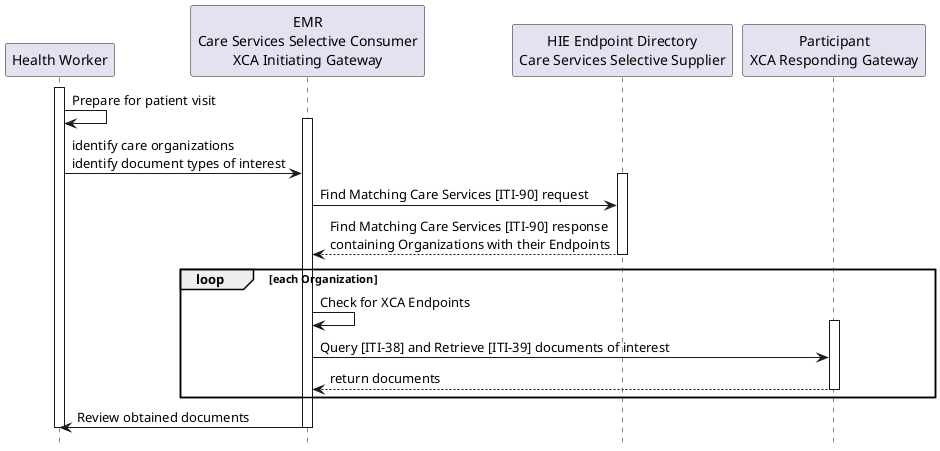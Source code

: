 @startuml
hide footbox
participant "Health Worker" as HW
participant "EMR\nCare Services Selective Consumer\nXCA Initiating Gateway" as EMR
participant "HIE Endpoint Directory\nCare Services Selective Supplier" as Directory
participant "Participant\nXCA Responding Gateway" as Responder67

activate HW
HW -> HW: Prepare for patient visit
activate EMR
HW -> EMR: identify care organizations\nidentify document types of interest
activate Directory
EMR-> Directory: Find Matching Care Services [ITI-90] request
Directory --> EMR: Find Matching Care Services [ITI-90] response\ncontaining Organizations with their Endpoints
deactivate Directory
loop each Organization
EMR -> EMR: Check for XCA Endpoints
activate Responder67
EMR-> Responder67: Query [ITI-38] and Retrieve [ITI-39] documents of interest
Responder67 --> EMR: return documents
deactivate Responder67
end
EMR -> HW : Review obtained documents
deactivate HW
deactivate EMR
@enduml
